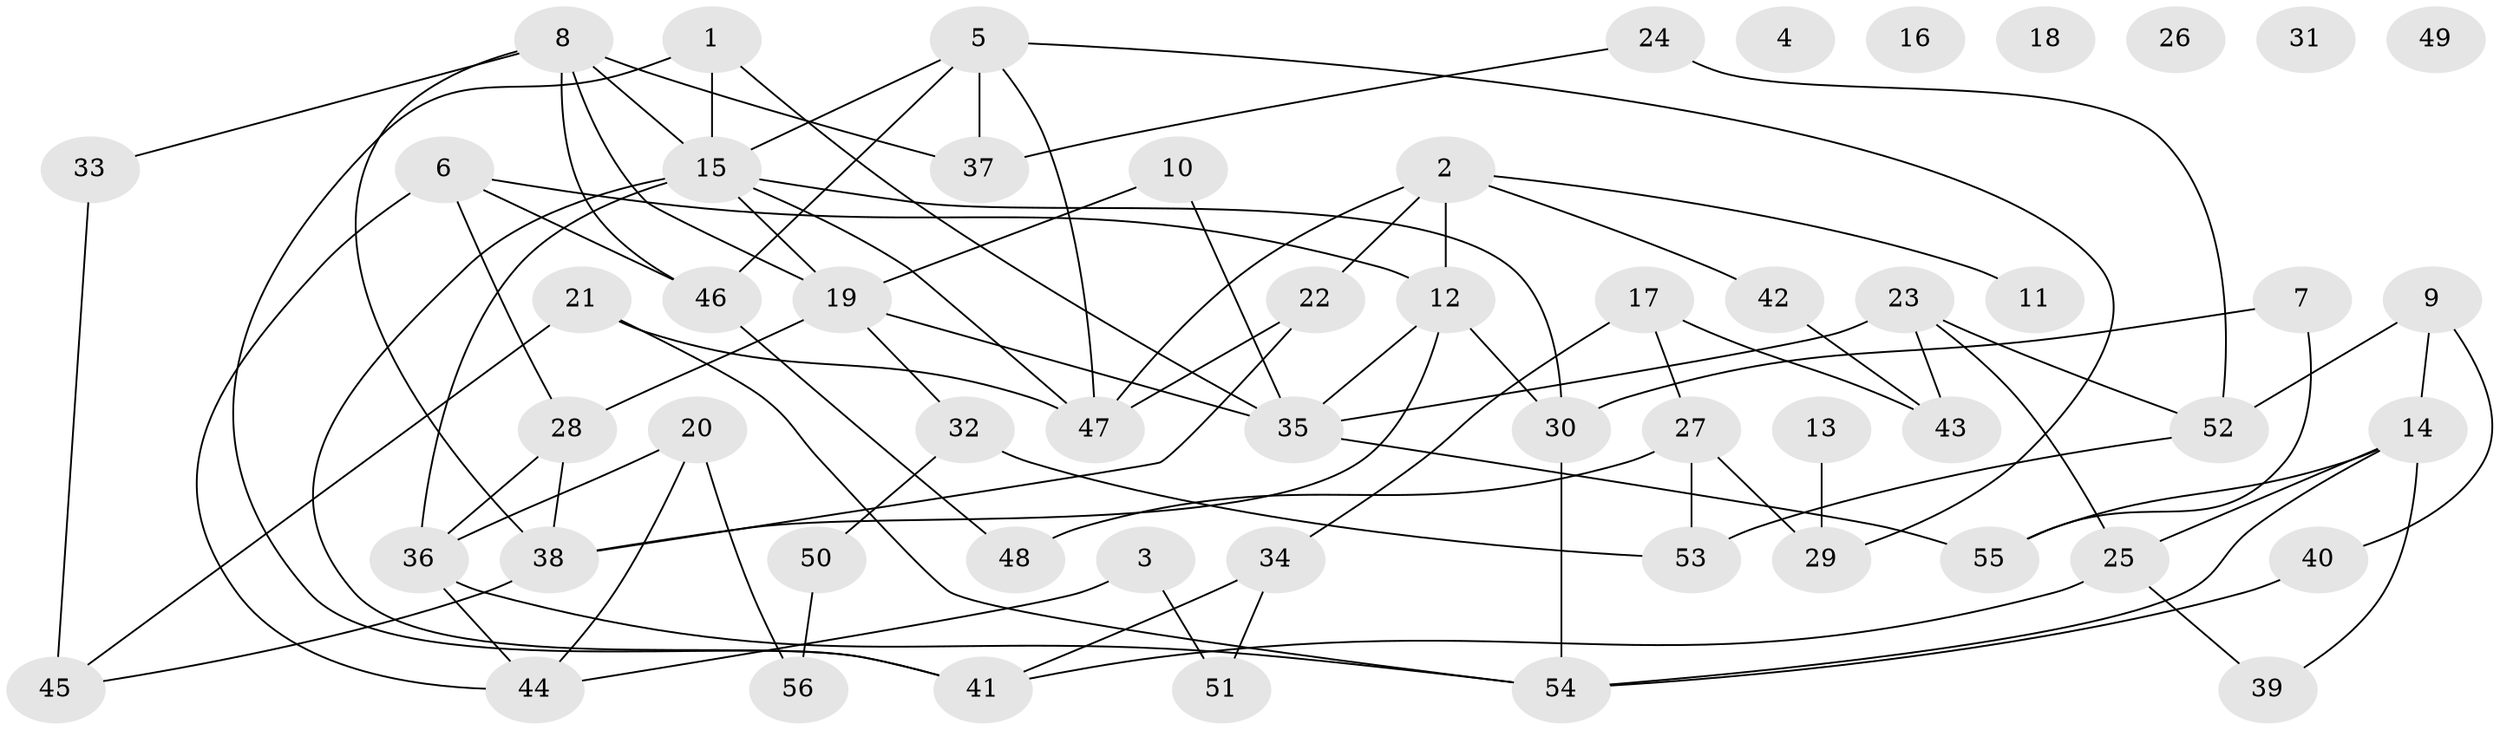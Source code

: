 // Generated by graph-tools (version 1.1) at 2025/00/03/09/25 03:00:45]
// undirected, 56 vertices, 87 edges
graph export_dot {
graph [start="1"]
  node [color=gray90,style=filled];
  1;
  2;
  3;
  4;
  5;
  6;
  7;
  8;
  9;
  10;
  11;
  12;
  13;
  14;
  15;
  16;
  17;
  18;
  19;
  20;
  21;
  22;
  23;
  24;
  25;
  26;
  27;
  28;
  29;
  30;
  31;
  32;
  33;
  34;
  35;
  36;
  37;
  38;
  39;
  40;
  41;
  42;
  43;
  44;
  45;
  46;
  47;
  48;
  49;
  50;
  51;
  52;
  53;
  54;
  55;
  56;
  1 -- 15;
  1 -- 35;
  1 -- 41;
  2 -- 11;
  2 -- 12;
  2 -- 22;
  2 -- 42;
  2 -- 47;
  3 -- 44;
  3 -- 51;
  5 -- 15;
  5 -- 29;
  5 -- 37;
  5 -- 46;
  5 -- 47;
  6 -- 12;
  6 -- 28;
  6 -- 44;
  6 -- 46;
  7 -- 30;
  7 -- 55;
  8 -- 15;
  8 -- 19;
  8 -- 33;
  8 -- 37;
  8 -- 38;
  8 -- 46;
  9 -- 14;
  9 -- 40;
  9 -- 52;
  10 -- 19;
  10 -- 35;
  12 -- 30;
  12 -- 35;
  12 -- 38;
  13 -- 29;
  14 -- 25;
  14 -- 39;
  14 -- 54;
  14 -- 55;
  15 -- 19;
  15 -- 30;
  15 -- 36;
  15 -- 41;
  15 -- 47;
  17 -- 27;
  17 -- 34;
  17 -- 43;
  19 -- 28;
  19 -- 32;
  19 -- 35;
  20 -- 36;
  20 -- 44;
  20 -- 56;
  21 -- 45;
  21 -- 47;
  21 -- 54;
  22 -- 38;
  22 -- 47;
  23 -- 25;
  23 -- 35;
  23 -- 43;
  23 -- 52;
  24 -- 37;
  24 -- 52;
  25 -- 39;
  25 -- 41;
  27 -- 29;
  27 -- 48;
  27 -- 53;
  28 -- 36;
  28 -- 38;
  30 -- 54;
  32 -- 50;
  32 -- 53;
  33 -- 45;
  34 -- 41;
  34 -- 51;
  35 -- 55;
  36 -- 44;
  36 -- 54;
  38 -- 45;
  40 -- 54;
  42 -- 43;
  46 -- 48;
  50 -- 56;
  52 -- 53;
}

